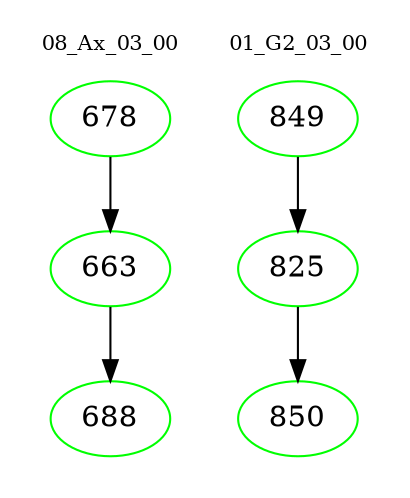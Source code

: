 digraph{
subgraph cluster_0 {
color = white
label = "08_Ax_03_00";
fontsize=10;
T0_678 [label="678", color="green"]
T0_678 -> T0_663 [color="black"]
T0_663 [label="663", color="green"]
T0_663 -> T0_688 [color="black"]
T0_688 [label="688", color="green"]
}
subgraph cluster_1 {
color = white
label = "01_G2_03_00";
fontsize=10;
T1_849 [label="849", color="green"]
T1_849 -> T1_825 [color="black"]
T1_825 [label="825", color="green"]
T1_825 -> T1_850 [color="black"]
T1_850 [label="850", color="green"]
}
}
